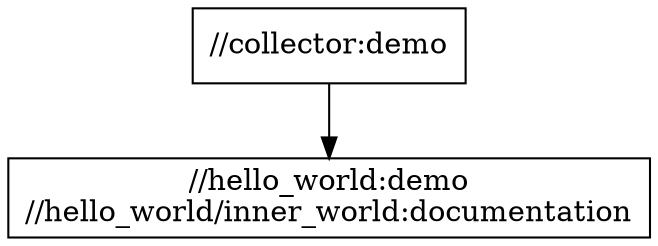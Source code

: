 digraph mygraph {
  node [shape=box];
  "//collector:demo"
  "//collector:demo" -> "//hello_world:demo\n//hello_world/inner_world:documentation"
  "//hello_world:demo\n//hello_world/inner_world:documentation"
}
